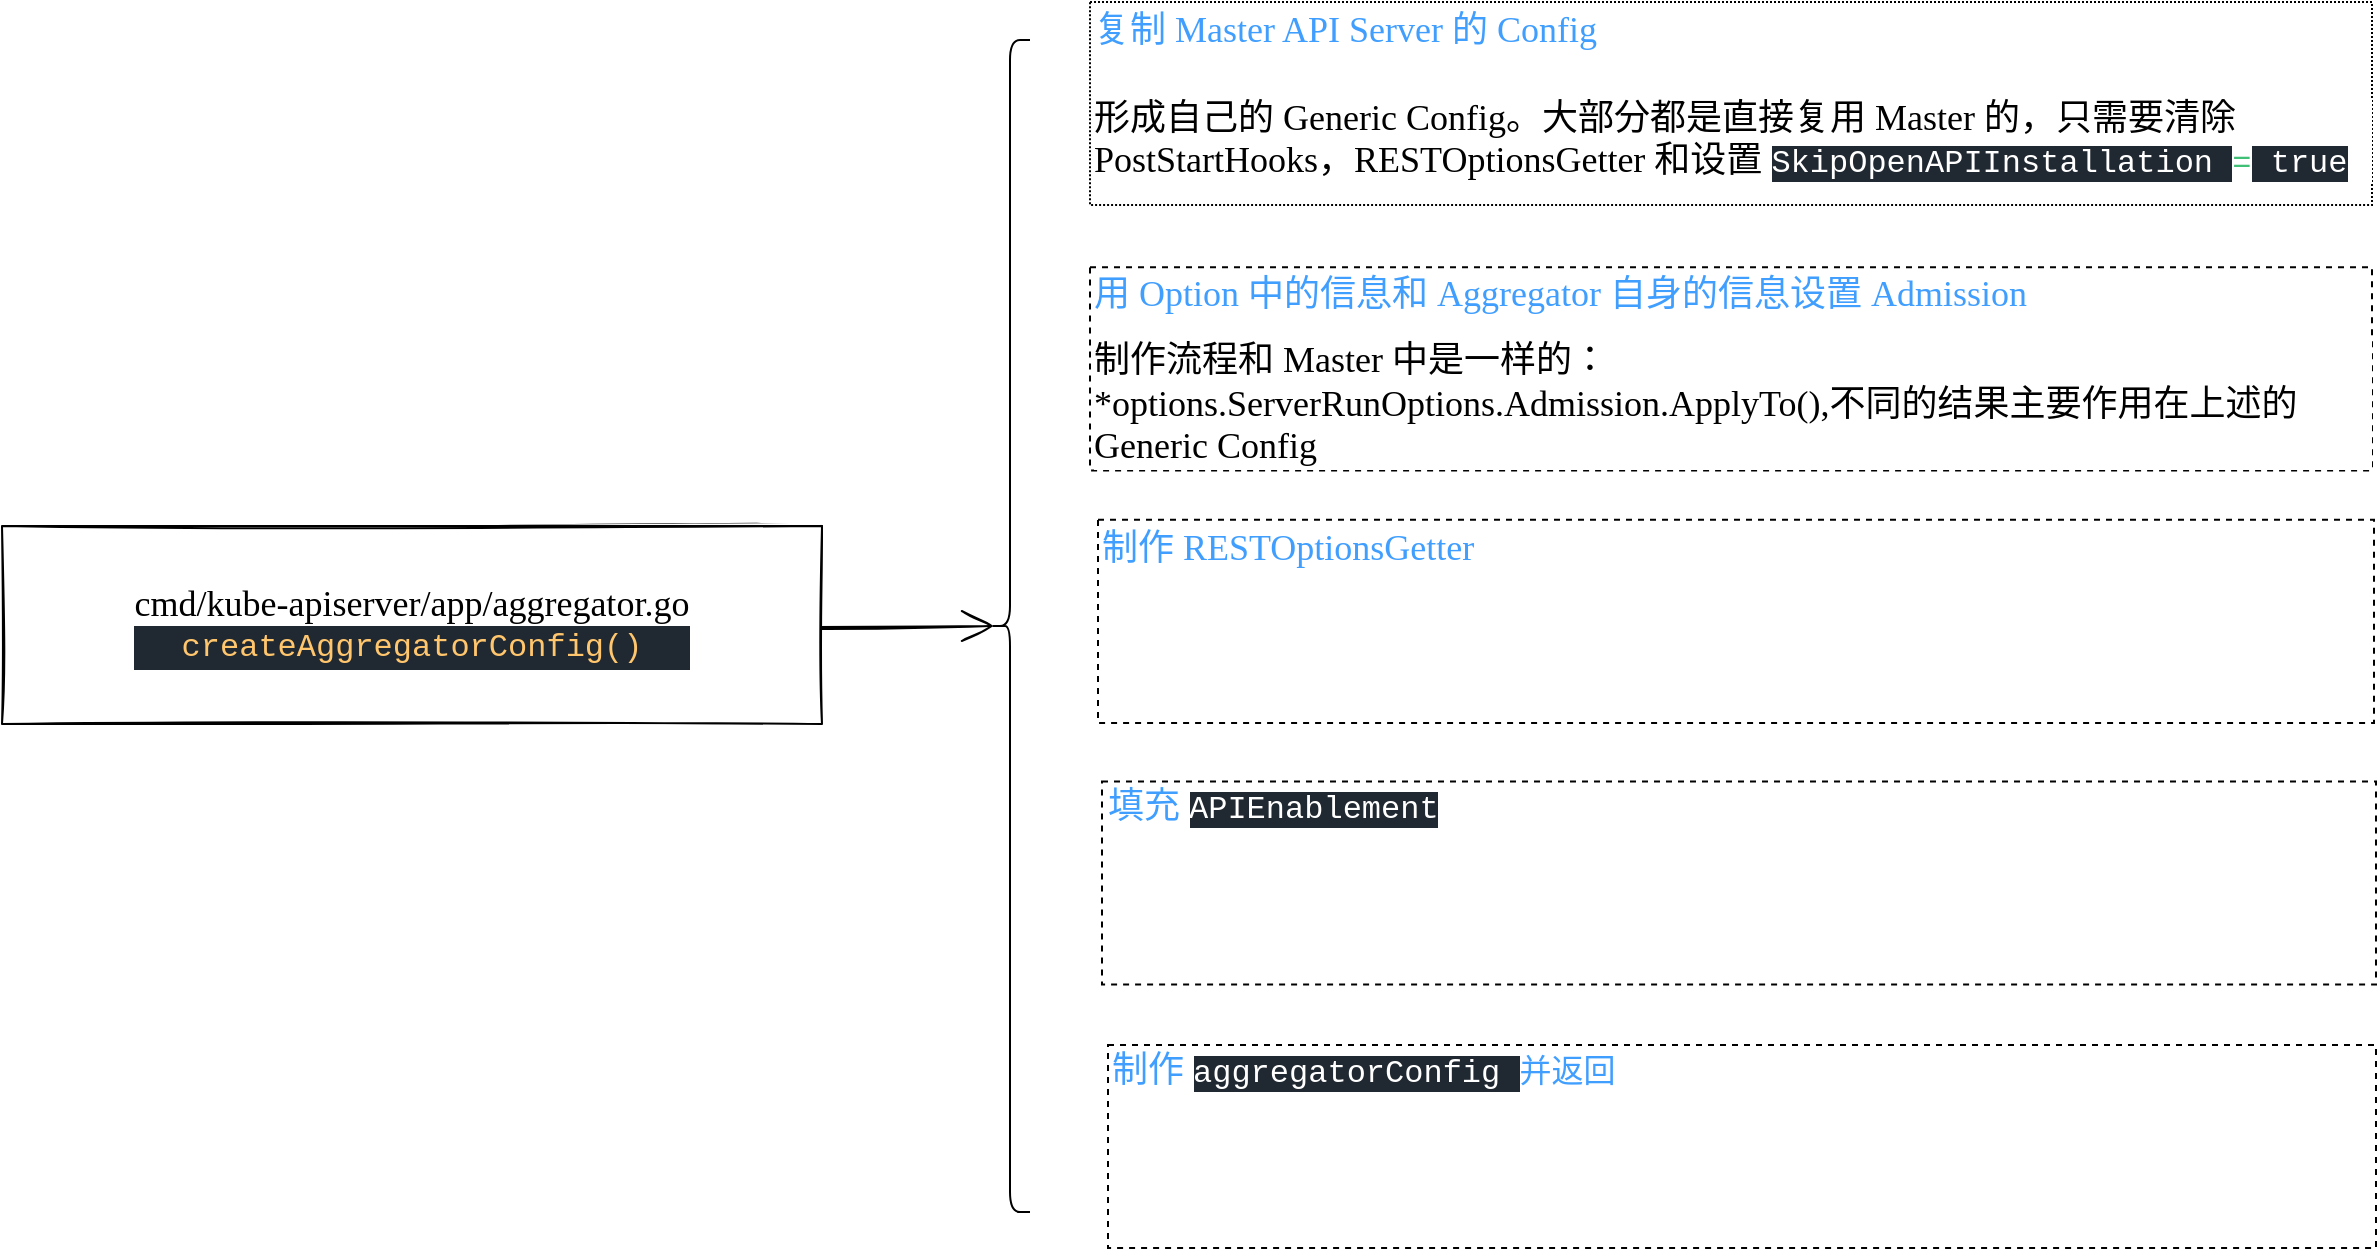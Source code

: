 <mxfile>
    <diagram id="E8r0akFakqUoOm9BxAa6" name="第 1 页">
        <mxGraphModel dx="2160" dy="1444" grid="0" gridSize="10" guides="1" tooltips="1" connect="1" arrows="1" fold="1" page="0" pageScale="1" pageWidth="827" pageHeight="1169" math="0" shadow="0">
            <root>
                <mxCell id="0"/>
                <mxCell id="1" parent="0"/>
                <mxCell id="7" value="" style="group;dashed=1;strokeColor=none;" vertex="1" connectable="0" parent="1">
                    <mxGeometry x="336" y="-8" width="643" height="623" as="geometry"/>
                </mxCell>
                <mxCell id="8" value="" style="group;strokeColor=default;dashed=1;dashPattern=1 1;spacing=10;" vertex="1" connectable="0" parent="7">
                    <mxGeometry width="641" height="101.546" as="geometry"/>
                </mxCell>
                <mxCell id="9" value="复制 Master API Server 的 Config" style="text;strokeColor=none;fillColor=none;html=1;align=left;verticalAlign=middle;whiteSpace=wrap;rounded=0;labelBackgroundColor=#FFFFFF;sketch=0;hachureGap=4;fontFamily=Lucida Console;fontSize=18;fontColor=#409EFF;" vertex="1" parent="8">
                    <mxGeometry width="547.449" height="27.445" as="geometry"/>
                </mxCell>
                <mxCell id="10" value="形成自己的 Generic Config。大部分都是直接复用 Master 的，只需要清除 PostStartHooks，RESTOptionsGetter 和设置&amp;nbsp;&lt;span style=&quot;background-color: rgb(32 , 40 , 49) ; color: rgb(255 , 255 , 255) ; font-family: &amp;#34;jetbrains mono&amp;#34; , &amp;#34;consolas&amp;#34; , &amp;#34;courier new&amp;#34; , monospace ; font-size: 16px&quot;&gt;SkipOpenAPIInstallation &lt;/span&gt;&lt;span style=&quot;font-family: &amp;#34;jetbrains mono&amp;#34; , &amp;#34;consolas&amp;#34; , &amp;#34;courier new&amp;#34; , monospace ; font-size: 16px ; color: rgb(64 , 191 , 119)&quot;&gt;=&lt;/span&gt;&lt;span style=&quot;background-color: rgb(32 , 40 , 49) ; color: rgb(255 , 255 , 255) ; font-family: &amp;#34;jetbrains mono&amp;#34; , &amp;#34;consolas&amp;#34; , &amp;#34;courier new&amp;#34; , monospace ; font-size: 16px&quot;&gt; true&lt;/span&gt;" style="text;strokeColor=none;fillColor=none;html=1;align=left;verticalAlign=middle;whiteSpace=wrap;rounded=0;labelBackgroundColor=#FFFFFF;sketch=0;hachureGap=4;fontFamily=Lucida Console;fontSize=18;" vertex="1" parent="8">
                    <mxGeometry y="35.678" width="641" height="65.868" as="geometry"/>
                </mxCell>
                <mxCell id="11" value="" style="group;strokeColor=default;dashed=1;spacing=10;" vertex="1" connectable="0" parent="7">
                    <mxGeometry y="132.651" width="641" height="101.546" as="geometry"/>
                </mxCell>
                <mxCell id="12" value="用 Option 中的信息和 Aggregator 自身的信息设置 Admission" style="text;strokeColor=none;fillColor=none;html=1;align=left;verticalAlign=middle;whiteSpace=wrap;rounded=0;labelBackgroundColor=#FFFFFF;sketch=0;hachureGap=4;fontFamily=Lucida Console;fontSize=18;fontColor=#409EFF;" vertex="1" parent="11">
                    <mxGeometry width="627" height="27.445" as="geometry"/>
                </mxCell>
                <mxCell id="13" value="制作流程和 Master 中是一样的：&lt;br&gt;*options.ServerRunOptions.Admission.ApplyTo(),不同的结果主要作用在上述的 Generic Config" style="text;strokeColor=none;fillColor=none;html=1;align=left;verticalAlign=middle;whiteSpace=wrap;rounded=0;labelBackgroundColor=#FFFFFF;sketch=0;hachureGap=4;fontFamily=Lucida Console;fontSize=18;" vertex="1" parent="11">
                    <mxGeometry y="35.678" width="641" height="65.868" as="geometry"/>
                </mxCell>
                <mxCell id="14" value="" style="group;dashed=1;strokeColor=default;spacing=10;" vertex="1" connectable="0" parent="7">
                    <mxGeometry x="4" y="258.897" width="638" height="101.546" as="geometry"/>
                </mxCell>
                <mxCell id="15" value="制作 RESTOptionsGetter" style="text;strokeColor=none;fillColor=none;html=1;align=left;verticalAlign=middle;whiteSpace=wrap;rounded=0;labelBackgroundColor=#FFFFFF;sketch=0;hachureGap=4;fontFamily=Lucida Console;fontSize=18;fontColor=#409EFF;" vertex="1" parent="14">
                    <mxGeometry width="617" height="27.445" as="geometry"/>
                </mxCell>
                <mxCell id="17" value="" style="group;spacing=10;strokeColor=default;dashed=1;" vertex="1" connectable="0" parent="7">
                    <mxGeometry x="6" y="389.718" width="637" height="101.546" as="geometry"/>
                </mxCell>
                <mxCell id="18" value="填充&amp;nbsp;&lt;span style=&quot;background-color: rgb(32 , 40 , 49) ; color: rgb(255 , 255 , 255) ; font-family: &amp;#34;jetbrains mono&amp;#34; , &amp;#34;consolas&amp;#34; , &amp;#34;courier new&amp;#34; , monospace ; font-size: 16px&quot;&gt;APIEnablement&lt;/span&gt;" style="text;strokeColor=none;fillColor=none;html=1;align=left;verticalAlign=middle;whiteSpace=wrap;rounded=0;labelBackgroundColor=#FFFFFF;sketch=0;hachureGap=4;fontFamily=Lucida Console;fontSize=18;fontColor=#409EFF;" vertex="1" parent="17">
                    <mxGeometry x="1" width="634.713" height="27.445" as="geometry"/>
                </mxCell>
                <mxCell id="20" value="" style="group;strokeColor=default;dashed=1;spacing=10;" vertex="1" connectable="0" parent="7">
                    <mxGeometry x="9" y="521.454" width="634" height="101.546" as="geometry"/>
                </mxCell>
                <mxCell id="21" value="制作&amp;nbsp;&lt;span style=&quot;background-color: rgb(32 , 40 , 49) ; font-family: &amp;#34;jetbrains mono&amp;#34; , &amp;#34;consolas&amp;#34; , &amp;#34;courier new&amp;#34; , monospace ; font-size: 16px&quot;&gt;&lt;font color=&quot;#ffffff&quot;&gt;aggregatorConfig &lt;/font&gt;&lt;/span&gt;&lt;span style=&quot;font-family: &amp;#34;jetbrains mono&amp;#34; , &amp;#34;consolas&amp;#34; , &amp;#34;courier new&amp;#34; , monospace ; font-size: 16px ; background-color: rgb(255 , 255 , 255)&quot;&gt;并返回&lt;/span&gt;" style="text;strokeColor=none;fillColor=none;html=1;align=left;verticalAlign=middle;whiteSpace=wrap;rounded=0;labelBackgroundColor=#FFFFFF;sketch=0;hachureGap=4;fontFamily=Lucida Console;fontSize=18;fontColor=#409EFF;" vertex="1" parent="20">
                    <mxGeometry width="541.47" height="27.445" as="geometry"/>
                </mxCell>
                <mxCell id="23" value="" style="shape=curlyBracket;whiteSpace=wrap;html=1;rounded=1;labelBackgroundColor=#3333FF;sketch=0;hachureGap=4;fontFamily=Lucida Console;fontSize=18;fontColor=#409EFF;" vertex="1" parent="1">
                    <mxGeometry x="286" y="11" width="20" height="586" as="geometry"/>
                </mxCell>
                <mxCell id="24" style="edgeStyle=orthogonalEdgeStyle;rounded=0;sketch=1;hachureGap=4;orthogonalLoop=1;jettySize=auto;html=1;entryX=0.1;entryY=0.5;entryDx=0;entryDy=0;entryPerimeter=0;fontFamily=Lucida Console;fontSize=18;fontColor=#409EFF;endArrow=open;startSize=14;endSize=14;sourcePerimeterSpacing=8;targetPerimeterSpacing=8;exitX=1;exitY=0;exitDx=0;exitDy=0;" edge="1" parent="1" source="3" target="23">
                    <mxGeometry relative="1" as="geometry">
                        <mxPoint x="112" y="444.5" as="sourcePoint"/>
                        <Array as="points">
                            <mxPoint x="40" y="304"/>
                        </Array>
                    </mxGeometry>
                </mxCell>
                <mxCell id="3" value="cmd/kube-apiserver/app/aggregator.go&lt;br&gt;&lt;div style=&quot;color: rgb(255 , 255 , 255) ; background-color: rgb(32 , 40 , 49) ; font-family: &amp;#34;jetbrains mono&amp;#34; , &amp;#34;consolas&amp;#34; , &amp;#34;courier new&amp;#34; , monospace ; font-size: 16px ; line-height: 22px&quot;&gt;&lt;span style=&quot;color: #ffc66d&quot;&gt;createAggregatorConfig()&lt;/span&gt;&lt;/div&gt;" style="rounded=0;whiteSpace=wrap;html=1;sketch=1;hachureGap=4;fontFamily=Lucida Console;fontSize=18;" vertex="1" parent="1">
                    <mxGeometry x="-208" y="254" width="410" height="99" as="geometry"/>
                </mxCell>
            </root>
        </mxGraphModel>
    </diagram>
</mxfile>